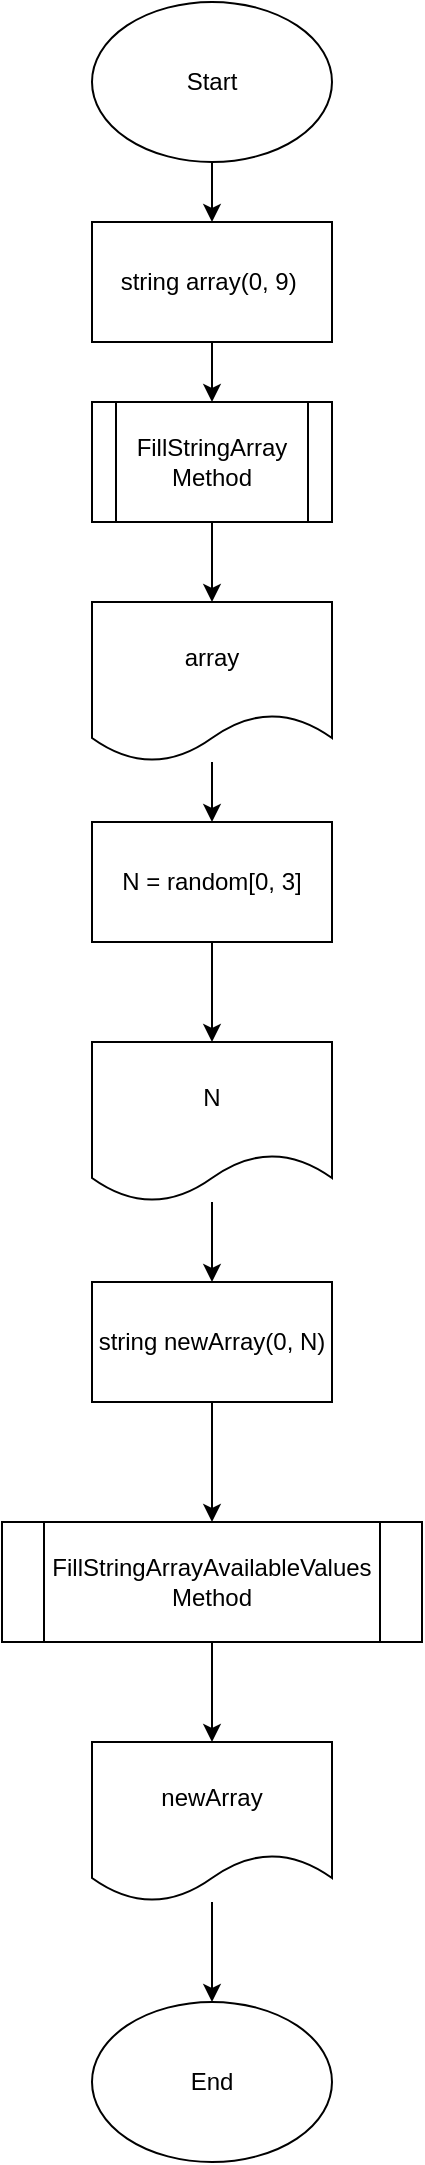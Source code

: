 <mxfile>
    <diagram id="I7CtlgzaEKgKahF9HZf2" name="Main algorithm">
        <mxGraphModel dx="564" dy="223" grid="1" gridSize="10" guides="1" tooltips="1" connect="1" arrows="1" fold="1" page="1" pageScale="1" pageWidth="827" pageHeight="1169" math="0" shadow="0">
            <root>
                <mxCell id="0"/>
                <mxCell id="1" parent="0"/>
                <mxCell id="12" value="" style="edgeStyle=none;html=1;" edge="1" parent="1" source="2" target="4">
                    <mxGeometry relative="1" as="geometry"/>
                </mxCell>
                <mxCell id="2" value="Start" style="ellipse;whiteSpace=wrap;html=1;" vertex="1" parent="1">
                    <mxGeometry x="230" y="40" width="120" height="80" as="geometry"/>
                </mxCell>
                <mxCell id="14" value="" style="edgeStyle=none;html=1;" edge="1" parent="1" source="3" target="8">
                    <mxGeometry relative="1" as="geometry"/>
                </mxCell>
                <mxCell id="3" value="FillStringArray Method" style="shape=process;whiteSpace=wrap;html=1;backgroundOutline=1;" vertex="1" parent="1">
                    <mxGeometry x="230" y="240" width="120" height="60" as="geometry"/>
                </mxCell>
                <mxCell id="13" value="" style="edgeStyle=none;html=1;" edge="1" parent="1" source="4" target="3">
                    <mxGeometry relative="1" as="geometry"/>
                </mxCell>
                <mxCell id="4" value="string array(0, 9)&amp;nbsp;" style="rounded=0;whiteSpace=wrap;html=1;" vertex="1" parent="1">
                    <mxGeometry x="230" y="150" width="120" height="60" as="geometry"/>
                </mxCell>
                <mxCell id="16" value="" style="edgeStyle=none;html=1;" edge="1" parent="1" source="5" target="9">
                    <mxGeometry relative="1" as="geometry"/>
                </mxCell>
                <mxCell id="5" value="N = random[0, 3]" style="rounded=0;whiteSpace=wrap;html=1;" vertex="1" parent="1">
                    <mxGeometry x="230" y="450" width="120" height="60" as="geometry"/>
                </mxCell>
                <mxCell id="18" value="" style="edgeStyle=none;html=1;" edge="1" parent="1" source="6" target="7">
                    <mxGeometry relative="1" as="geometry"/>
                </mxCell>
                <mxCell id="6" value="string newArray(0, N)" style="rounded=0;whiteSpace=wrap;html=1;" vertex="1" parent="1">
                    <mxGeometry x="230" y="680" width="120" height="60" as="geometry"/>
                </mxCell>
                <mxCell id="19" value="" style="edgeStyle=none;html=1;" edge="1" parent="1" source="7" target="10">
                    <mxGeometry relative="1" as="geometry"/>
                </mxCell>
                <mxCell id="7" value="FillStringArrayAvailableValues&lt;br&gt;Method" style="shape=process;whiteSpace=wrap;html=1;backgroundOutline=1;" vertex="1" parent="1">
                    <mxGeometry x="185" y="800" width="210" height="60" as="geometry"/>
                </mxCell>
                <mxCell id="15" value="" style="edgeStyle=none;html=1;" edge="1" parent="1" source="8" target="5">
                    <mxGeometry relative="1" as="geometry"/>
                </mxCell>
                <mxCell id="8" value="array" style="shape=document;whiteSpace=wrap;html=1;boundedLbl=1;" vertex="1" parent="1">
                    <mxGeometry x="230" y="340" width="120" height="80" as="geometry"/>
                </mxCell>
                <mxCell id="17" value="" style="edgeStyle=none;html=1;" edge="1" parent="1" source="9" target="6">
                    <mxGeometry relative="1" as="geometry"/>
                </mxCell>
                <mxCell id="9" value="N" style="shape=document;whiteSpace=wrap;html=1;boundedLbl=1;" vertex="1" parent="1">
                    <mxGeometry x="230" y="560" width="120" height="80" as="geometry"/>
                </mxCell>
                <mxCell id="20" value="" style="edgeStyle=none;html=1;" edge="1" parent="1" source="10" target="11">
                    <mxGeometry relative="1" as="geometry"/>
                </mxCell>
                <mxCell id="10" value="newArray" style="shape=document;whiteSpace=wrap;html=1;boundedLbl=1;" vertex="1" parent="1">
                    <mxGeometry x="230" y="910" width="120" height="80" as="geometry"/>
                </mxCell>
                <mxCell id="11" value="End" style="ellipse;whiteSpace=wrap;html=1;" vertex="1" parent="1">
                    <mxGeometry x="230" y="1040" width="120" height="80" as="geometry"/>
                </mxCell>
            </root>
        </mxGraphModel>
    </diagram>
    <diagram id="dA9CxyaNZKsQa1Q717A0" name="FillStringArray method">
        <mxGraphModel dx="940" dy="372" grid="1" gridSize="10" guides="1" tooltips="1" connect="1" arrows="1" fold="1" page="1" pageScale="1" pageWidth="827" pageHeight="1169" math="0" shadow="0">
            <root>
                <mxCell id="aLZsSx9Ks_OGtDZK_Lan-0"/>
                <mxCell id="aLZsSx9Ks_OGtDZK_Lan-1" parent="aLZsSx9Ks_OGtDZK_Lan-0"/>
                <mxCell id="aLZsSx9Ks_OGtDZK_Lan-10" value="" style="edgeStyle=none;html=1;" edge="1" parent="aLZsSx9Ks_OGtDZK_Lan-1" source="aLZsSx9Ks_OGtDZK_Lan-2" target="aLZsSx9Ks_OGtDZK_Lan-3">
                    <mxGeometry relative="1" as="geometry"/>
                </mxCell>
                <mxCell id="aLZsSx9Ks_OGtDZK_Lan-2" value="Start" style="ellipse;whiteSpace=wrap;html=1;" vertex="1" parent="aLZsSx9Ks_OGtDZK_Lan-1">
                    <mxGeometry x="230" y="20" width="120" height="80" as="geometry"/>
                </mxCell>
                <mxCell id="aLZsSx9Ks_OGtDZK_Lan-11" value="" style="edgeStyle=none;html=1;" edge="1" parent="aLZsSx9Ks_OGtDZK_Lan-1" source="aLZsSx9Ks_OGtDZK_Lan-3" target="aLZsSx9Ks_OGtDZK_Lan-4">
                    <mxGeometry relative="1" as="geometry"/>
                </mxCell>
                <mxCell id="aLZsSx9Ks_OGtDZK_Lan-3" value="i = 0" style="rounded=0;whiteSpace=wrap;html=1;" vertex="1" parent="aLZsSx9Ks_OGtDZK_Lan-1">
                    <mxGeometry x="230" y="140" width="120" height="60" as="geometry"/>
                </mxCell>
                <mxCell id="aLZsSx9Ks_OGtDZK_Lan-12" value="Yes" style="edgeStyle=none;html=1;" edge="1" parent="aLZsSx9Ks_OGtDZK_Lan-1" source="aLZsSx9Ks_OGtDZK_Lan-4" target="aLZsSx9Ks_OGtDZK_Lan-5">
                    <mxGeometry y="10" relative="1" as="geometry">
                        <mxPoint as="offset"/>
                    </mxGeometry>
                </mxCell>
                <mxCell id="aLZsSx9Ks_OGtDZK_Lan-13" style="edgeStyle=none;html=1;entryX=0;entryY=0.5;entryDx=0;entryDy=0;" edge="1" parent="aLZsSx9Ks_OGtDZK_Lan-1" source="aLZsSx9Ks_OGtDZK_Lan-4" target="aLZsSx9Ks_OGtDZK_Lan-6">
                    <mxGeometry relative="1" as="geometry">
                        <Array as="points">
                            <mxPoint x="120" y="280"/>
                            <mxPoint x="120" y="510"/>
                        </Array>
                    </mxGeometry>
                </mxCell>
                <mxCell id="aLZsSx9Ks_OGtDZK_Lan-15" value="No" style="edgeLabel;html=1;align=center;verticalAlign=middle;resizable=0;points=[];" vertex="1" connectable="0" parent="aLZsSx9Ks_OGtDZK_Lan-13">
                    <mxGeometry x="-0.861" relative="1" as="geometry">
                        <mxPoint as="offset"/>
                    </mxGeometry>
                </mxCell>
                <mxCell id="aLZsSx9Ks_OGtDZK_Lan-4" value="i &amp;lt; array.Length" style="rhombus;whiteSpace=wrap;html=1;" vertex="1" parent="aLZsSx9Ks_OGtDZK_Lan-1">
                    <mxGeometry x="230" y="240" width="120" height="80" as="geometry"/>
                </mxCell>
                <mxCell id="aLZsSx9Ks_OGtDZK_Lan-5" value="arrai[i] = random(-100, 100)&lt;br&gt;i = i + 2" style="rounded=0;whiteSpace=wrap;html=1;" vertex="1" parent="aLZsSx9Ks_OGtDZK_Lan-1">
                    <mxGeometry x="210" y="360" width="160" height="60" as="geometry"/>
                </mxCell>
                <mxCell id="aLZsSx9Ks_OGtDZK_Lan-16" value="" style="edgeStyle=none;html=1;" edge="1" parent="aLZsSx9Ks_OGtDZK_Lan-1" source="aLZsSx9Ks_OGtDZK_Lan-6" target="aLZsSx9Ks_OGtDZK_Lan-7">
                    <mxGeometry relative="1" as="geometry"/>
                </mxCell>
                <mxCell id="aLZsSx9Ks_OGtDZK_Lan-6" value="i = 1" style="rounded=0;whiteSpace=wrap;html=1;" vertex="1" parent="aLZsSx9Ks_OGtDZK_Lan-1">
                    <mxGeometry x="230" y="480" width="120" height="60" as="geometry"/>
                </mxCell>
                <mxCell id="aLZsSx9Ks_OGtDZK_Lan-17" value="Yes" style="edgeStyle=none;html=1;" edge="1" parent="aLZsSx9Ks_OGtDZK_Lan-1" source="aLZsSx9Ks_OGtDZK_Lan-7" target="aLZsSx9Ks_OGtDZK_Lan-8">
                    <mxGeometry relative="1" as="geometry"/>
                </mxCell>
                <mxCell id="aLZsSx9Ks_OGtDZK_Lan-18" value="" style="edgeStyle=none;html=1;entryX=0.5;entryY=0;entryDx=0;entryDy=0;" edge="1" parent="aLZsSx9Ks_OGtDZK_Lan-1">
                    <mxGeometry relative="1" as="geometry">
                        <mxPoint x="350" y="624" as="sourcePoint"/>
                        <mxPoint x="290" y="809" as="targetPoint"/>
                        <Array as="points">
                            <mxPoint x="430" y="624"/>
                            <mxPoint x="430" y="779"/>
                            <mxPoint x="360" y="779"/>
                            <mxPoint x="290" y="779"/>
                        </Array>
                    </mxGeometry>
                </mxCell>
                <mxCell id="aLZsSx9Ks_OGtDZK_Lan-19" value="No" style="edgeLabel;html=1;align=center;verticalAlign=middle;resizable=0;points=[];" vertex="1" connectable="0" parent="aLZsSx9Ks_OGtDZK_Lan-18">
                    <mxGeometry x="-0.909" y="2" relative="1" as="geometry">
                        <mxPoint as="offset"/>
                    </mxGeometry>
                </mxCell>
                <mxCell id="aLZsSx9Ks_OGtDZK_Lan-7" value="i &amp;lt; array.Length" style="rhombus;whiteSpace=wrap;html=1;" vertex="1" parent="aLZsSx9Ks_OGtDZK_Lan-1">
                    <mxGeometry x="230" y="585" width="120" height="80" as="geometry"/>
                </mxCell>
                <mxCell id="aLZsSx9Ks_OGtDZK_Lan-8" value="arrai[i] = random(A, Z)&lt;br&gt;i = i + 2" style="rounded=0;whiteSpace=wrap;html=1;" vertex="1" parent="aLZsSx9Ks_OGtDZK_Lan-1">
                    <mxGeometry x="210" y="710" width="160" height="60" as="geometry"/>
                </mxCell>
                <mxCell id="aLZsSx9Ks_OGtDZK_Lan-9" value="End" style="ellipse;whiteSpace=wrap;html=1;" vertex="1" parent="aLZsSx9Ks_OGtDZK_Lan-1">
                    <mxGeometry x="230" y="810" width="120" height="80" as="geometry"/>
                </mxCell>
            </root>
        </mxGraphModel>
    </diagram>
    <diagram id="TCYEbxDDQ7fOahpHig7J" name="PrintArray method">
        <mxGraphModel dx="564" dy="223" grid="1" gridSize="10" guides="1" tooltips="1" connect="1" arrows="1" fold="1" page="1" pageScale="1" pageWidth="827" pageHeight="1169" math="0" shadow="0">
            <root>
                <mxCell id="7uHSRBEmYIPN1GtOrrqk-0"/>
                <mxCell id="7uHSRBEmYIPN1GtOrrqk-1" parent="7uHSRBEmYIPN1GtOrrqk-0"/>
                <mxCell id="VumZjZkbgiJNXSn832Ro-3" value="" style="edgeStyle=none;html=1;" edge="1" parent="7uHSRBEmYIPN1GtOrrqk-1" source="7uHSRBEmYIPN1GtOrrqk-2" target="7uHSRBEmYIPN1GtOrrqk-3">
                    <mxGeometry relative="1" as="geometry"/>
                </mxCell>
                <mxCell id="7uHSRBEmYIPN1GtOrrqk-2" value="Start" style="ellipse;whiteSpace=wrap;html=1;" vertex="1" parent="7uHSRBEmYIPN1GtOrrqk-1">
                    <mxGeometry x="230" y="30" width="120" height="80" as="geometry"/>
                </mxCell>
                <mxCell id="VumZjZkbgiJNXSn832Ro-4" value="" style="edgeStyle=none;html=1;" edge="1" parent="7uHSRBEmYIPN1GtOrrqk-1" source="7uHSRBEmYIPN1GtOrrqk-3" target="7uHSRBEmYIPN1GtOrrqk-4">
                    <mxGeometry relative="1" as="geometry"/>
                </mxCell>
                <mxCell id="7uHSRBEmYIPN1GtOrrqk-3" value="i = 0" style="rounded=0;whiteSpace=wrap;html=1;" vertex="1" parent="7uHSRBEmYIPN1GtOrrqk-1">
                    <mxGeometry x="230" y="160" width="120" height="60" as="geometry"/>
                </mxCell>
                <mxCell id="VumZjZkbgiJNXSn832Ro-5" value="Yes" style="edgeStyle=none;html=1;" edge="1" parent="7uHSRBEmYIPN1GtOrrqk-1" source="7uHSRBEmYIPN1GtOrrqk-4" target="VumZjZkbgiJNXSn832Ro-1">
                    <mxGeometry relative="1" as="geometry"/>
                </mxCell>
                <mxCell id="VumZjZkbgiJNXSn832Ro-6" style="edgeStyle=none;html=1;entryX=0.5;entryY=0;entryDx=0;entryDy=0;exitX=1;exitY=0.5;exitDx=0;exitDy=0;" edge="1" parent="7uHSRBEmYIPN1GtOrrqk-1" source="7uHSRBEmYIPN1GtOrrqk-4" target="VumZjZkbgiJNXSn832Ro-2">
                    <mxGeometry relative="1" as="geometry">
                        <Array as="points">
                            <mxPoint x="430" y="300"/>
                            <mxPoint x="430" y="470"/>
                            <mxPoint x="290" y="470"/>
                        </Array>
                    </mxGeometry>
                </mxCell>
                <mxCell id="VumZjZkbgiJNXSn832Ro-7" value="No" style="edgeLabel;html=1;align=center;verticalAlign=middle;resizable=0;points=[];" vertex="1" connectable="0" parent="VumZjZkbgiJNXSn832Ro-6">
                    <mxGeometry x="-0.913" y="-2" relative="1" as="geometry">
                        <mxPoint as="offset"/>
                    </mxGeometry>
                </mxCell>
                <mxCell id="7uHSRBEmYIPN1GtOrrqk-4" value="i &amp;lt; array.Length" style="rhombus;whiteSpace=wrap;html=1;" vertex="1" parent="7uHSRBEmYIPN1GtOrrqk-1">
                    <mxGeometry x="220" y="260" width="140" height="80" as="geometry"/>
                </mxCell>
                <mxCell id="VumZjZkbgiJNXSn832Ro-1" value="array[i]" style="shape=document;whiteSpace=wrap;html=1;boundedLbl=1;" vertex="1" parent="7uHSRBEmYIPN1GtOrrqk-1">
                    <mxGeometry x="230" y="380" width="120" height="80" as="geometry"/>
                </mxCell>
                <mxCell id="VumZjZkbgiJNXSn832Ro-2" value="End" style="ellipse;whiteSpace=wrap;html=1;" vertex="1" parent="7uHSRBEmYIPN1GtOrrqk-1">
                    <mxGeometry x="230" y="520" width="120" height="80" as="geometry"/>
                </mxCell>
            </root>
        </mxGraphModel>
    </diagram>
</mxfile>